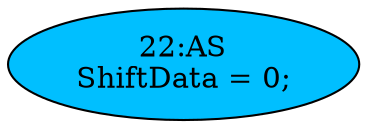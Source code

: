 strict digraph "" {
	node [label="\N"];
	"22:AS"	 [ast="<pyverilog.vparser.ast.Assign object at 0x7f9d4b7f5090>",
		def_var="['ShiftData']",
		fillcolor=deepskyblue,
		label="22:AS
ShiftData = 0;",
		statements="[]",
		style=filled,
		typ=Assign,
		use_var="[]"];
}
